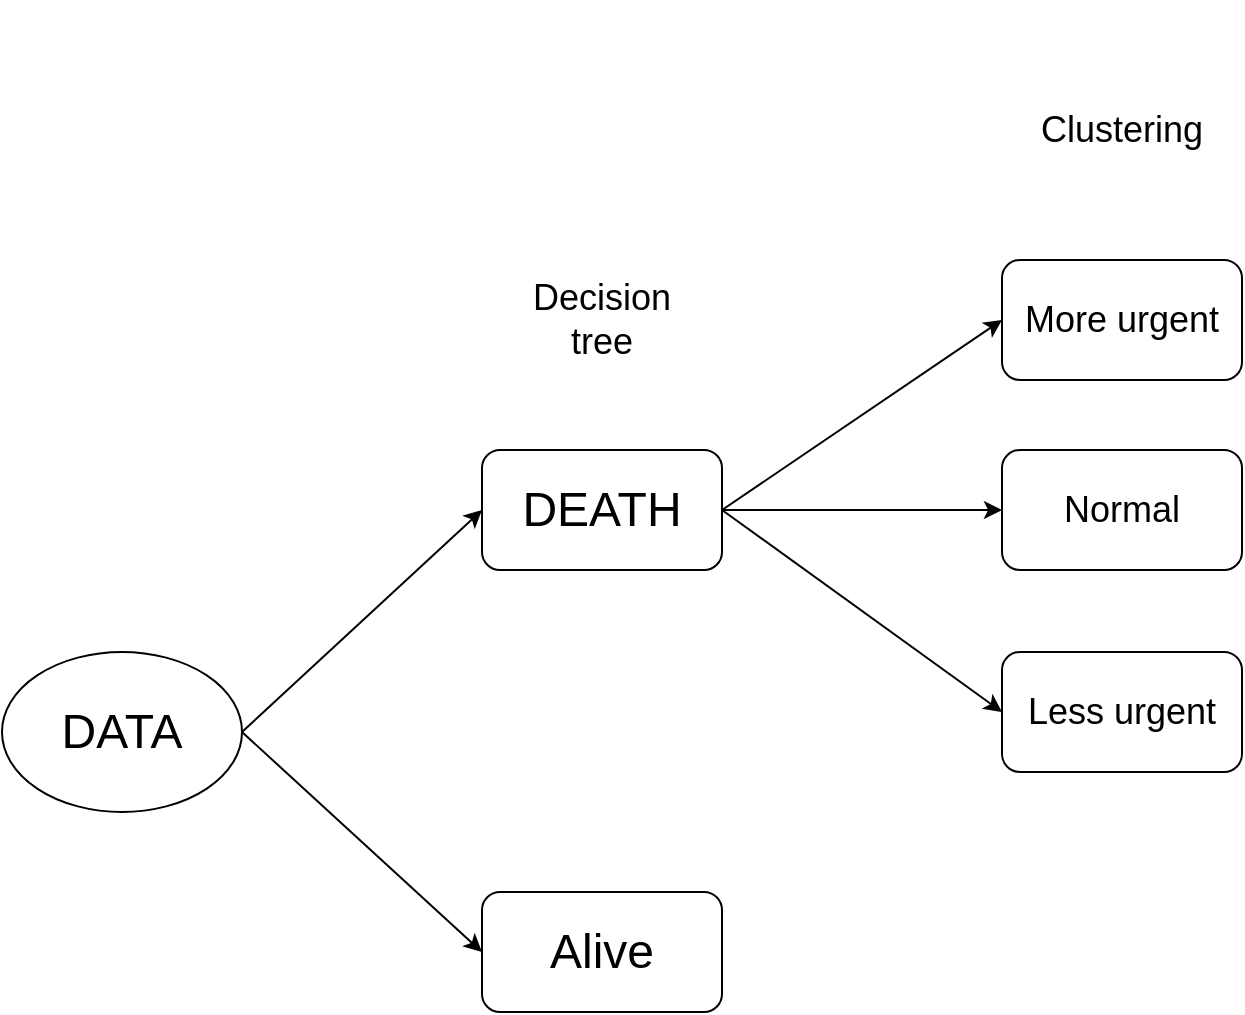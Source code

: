 <mxfile version="13.0.1"><diagram id="5774-JZkAWHzwUKdFxtO" name="Page-1"><mxGraphModel dx="1019" dy="510" grid="1" gridSize="10" guides="1" tooltips="1" connect="1" arrows="1" fold="1" page="1" pageScale="1" pageWidth="850" pageHeight="1100" math="0" shadow="0"><root><mxCell id="0"/><mxCell id="1" parent="0"/><mxCell id="84YKvSQgPEHb6Zu4bOy2-1" value="&lt;font style=&quot;font-size: 24px&quot;&gt;DATA&lt;/font&gt;" style="ellipse;whiteSpace=wrap;html=1;" parent="1" vertex="1"><mxGeometry x="40" y="680" width="120" height="80" as="geometry"/></mxCell><mxCell id="84YKvSQgPEHb6Zu4bOy2-2" value="" style="endArrow=classic;html=1;exitX=1;exitY=0.5;exitDx=0;exitDy=0;entryX=0;entryY=0.5;entryDx=0;entryDy=0;" parent="1" edge="1" target="84YKvSQgPEHb6Zu4bOy2-5" source="84YKvSQgPEHb6Zu4bOy2-1"><mxGeometry width="50" height="50" relative="1" as="geometry"><mxPoint x="310" y="695" as="sourcePoint"/><mxPoint x="180" y="570" as="targetPoint"/></mxGeometry></mxCell><mxCell id="84YKvSQgPEHb6Zu4bOy2-3" value="" style="endArrow=classic;html=1;exitX=1;exitY=0.5;exitDx=0;exitDy=0;entryX=0;entryY=0.5;entryDx=0;entryDy=0;" parent="1" edge="1" target="84YKvSQgPEHb6Zu4bOy2-4" source="84YKvSQgPEHb6Zu4bOy2-1"><mxGeometry width="50" height="50" relative="1" as="geometry"><mxPoint x="310" y="775" as="sourcePoint"/><mxPoint x="230" y="930" as="targetPoint"/></mxGeometry></mxCell><mxCell id="84YKvSQgPEHb6Zu4bOy2-4" value="&lt;font style=&quot;font-size: 24px&quot;&gt;Alive&lt;/font&gt;" style="rounded=1;whiteSpace=wrap;html=1;" parent="1" vertex="1"><mxGeometry x="280" y="800" width="120" height="60" as="geometry"/></mxCell><mxCell id="84YKvSQgPEHb6Zu4bOy2-5" value="&lt;font style=&quot;font-size: 24px&quot;&gt;DEATH&lt;/font&gt;" style="rounded=1;whiteSpace=wrap;html=1;" parent="1" vertex="1"><mxGeometry x="280" y="579" width="120" height="60" as="geometry"/></mxCell><mxCell id="84YKvSQgPEHb6Zu4bOy2-6" value="&lt;font style=&quot;font-size: 18px&quot;&gt;Decision tree&lt;/font&gt;" style="text;html=1;strokeColor=none;fillColor=none;align=center;verticalAlign=middle;whiteSpace=wrap;rounded=0;" parent="1" vertex="1"><mxGeometry x="300" y="449" width="80" height="130" as="geometry"/></mxCell><mxCell id="84YKvSQgPEHb6Zu4bOy2-7" value="" style="endArrow=classic;html=1;exitX=1;exitY=0.5;exitDx=0;exitDy=0;entryX=0;entryY=0.5;entryDx=0;entryDy=0;" parent="1" edge="1" target="84YKvSQgPEHb6Zu4bOy2-11" source="84YKvSQgPEHb6Zu4bOy2-5"><mxGeometry width="50" height="50" relative="1" as="geometry"><mxPoint x="540" y="575" as="sourcePoint"/><mxPoint x="330" y="410" as="targetPoint"/></mxGeometry></mxCell><mxCell id="84YKvSQgPEHb6Zu4bOy2-8" value="" style="endArrow=classic;html=1;exitX=1;exitY=0.5;exitDx=0;exitDy=0;entryX=0;entryY=0.5;entryDx=0;entryDy=0;" parent="1" edge="1" target="84YKvSQgPEHb6Zu4bOy2-12" source="84YKvSQgPEHb6Zu4bOy2-5"><mxGeometry width="50" height="50" relative="1" as="geometry"><mxPoint x="550" y="604.5" as="sourcePoint"/><mxPoint x="340" y="700" as="targetPoint"/></mxGeometry></mxCell><mxCell id="84YKvSQgPEHb6Zu4bOy2-9" value="" style="endArrow=classic;html=1;exitX=1;exitY=0.5;exitDx=0;exitDy=0;entryX=0;entryY=0.5;entryDx=0;entryDy=0;" parent="1" edge="1" target="84YKvSQgPEHb6Zu4bOy2-10" source="84YKvSQgPEHb6Zu4bOy2-5"><mxGeometry width="50" height="50" relative="1" as="geometry"><mxPoint x="540" y="635" as="sourcePoint"/><mxPoint x="470" y="740" as="targetPoint"/></mxGeometry></mxCell><mxCell id="84YKvSQgPEHb6Zu4bOy2-10" value="&lt;font style=&quot;font-size: 18px&quot;&gt;More urgent&lt;/font&gt;" style="rounded=1;whiteSpace=wrap;html=1;" parent="1" vertex="1"><mxGeometry x="540" y="484" width="120" height="60" as="geometry"/></mxCell><mxCell id="84YKvSQgPEHb6Zu4bOy2-11" value="&lt;font style=&quot;font-size: 18px&quot;&gt;Normal&lt;/font&gt;" style="rounded=1;whiteSpace=wrap;html=1;" parent="1" vertex="1"><mxGeometry x="540" y="579" width="120" height="60" as="geometry"/></mxCell><mxCell id="84YKvSQgPEHb6Zu4bOy2-12" value="&lt;font style=&quot;font-size: 18px&quot;&gt;Less urgent&lt;/font&gt;" style="rounded=1;whiteSpace=wrap;html=1;" parent="1" vertex="1"><mxGeometry x="540" y="680" width="120" height="60" as="geometry"/></mxCell><mxCell id="84YKvSQgPEHb6Zu4bOy2-13" value="&lt;font style=&quot;font-size: 18px&quot;&gt;Clustering&lt;br&gt;&lt;/font&gt;" style="text;html=1;strokeColor=none;fillColor=none;align=center;verticalAlign=middle;whiteSpace=wrap;rounded=0;" parent="1" vertex="1"><mxGeometry x="560" y="354" width="80" height="130" as="geometry"/></mxCell></root></mxGraphModel></diagram></mxfile>